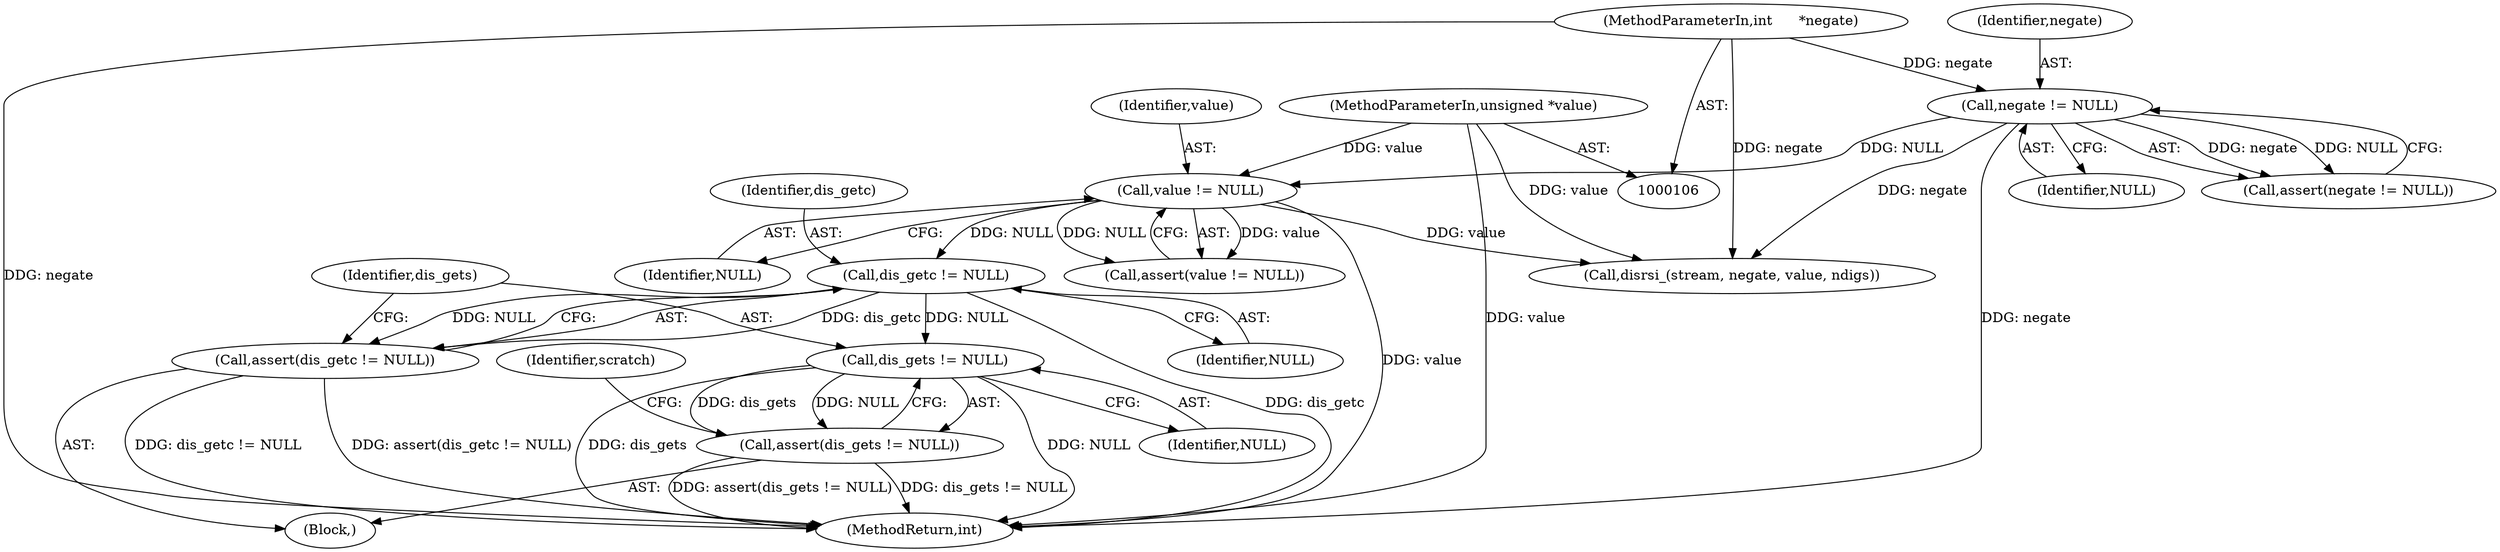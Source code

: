 digraph "0_torque_3ed749263abe3d69fa3626d142a5789dcb5a5684@API" {
"1000132" [label="(Call,dis_getc != NULL)"];
"1000122" [label="(Call,value != NULL)"];
"1000109" [label="(MethodParameterIn,unsigned *value)"];
"1000118" [label="(Call,negate != NULL)"];
"1000108" [label="(MethodParameterIn,int      *negate)"];
"1000131" [label="(Call,assert(dis_getc != NULL))"];
"1000136" [label="(Call,dis_gets != NULL)"];
"1000135" [label="(Call,assert(dis_gets != NULL))"];
"1000136" [label="(Call,dis_gets != NULL)"];
"1000135" [label="(Call,assert(dis_gets != NULL))"];
"1000377" [label="(MethodReturn,int)"];
"1000124" [label="(Identifier,NULL)"];
"1000133" [label="(Identifier,dis_getc)"];
"1000119" [label="(Identifier,negate)"];
"1000134" [label="(Identifier,NULL)"];
"1000138" [label="(Identifier,NULL)"];
"1000120" [label="(Identifier,NULL)"];
"1000123" [label="(Identifier,value)"];
"1000121" [label="(Call,assert(value != NULL))"];
"1000111" [label="(Block,)"];
"1000131" [label="(Call,assert(dis_getc != NULL))"];
"1000108" [label="(MethodParameterIn,int      *negate)"];
"1000117" [label="(Call,assert(negate != NULL))"];
"1000140" [label="(Identifier,scratch)"];
"1000122" [label="(Call,value != NULL)"];
"1000348" [label="(Call,disrsi_(stream, negate, value, ndigs))"];
"1000137" [label="(Identifier,dis_gets)"];
"1000118" [label="(Call,negate != NULL)"];
"1000109" [label="(MethodParameterIn,unsigned *value)"];
"1000132" [label="(Call,dis_getc != NULL)"];
"1000132" -> "1000131"  [label="AST: "];
"1000132" -> "1000134"  [label="CFG: "];
"1000133" -> "1000132"  [label="AST: "];
"1000134" -> "1000132"  [label="AST: "];
"1000131" -> "1000132"  [label="CFG: "];
"1000132" -> "1000377"  [label="DDG: dis_getc"];
"1000132" -> "1000131"  [label="DDG: dis_getc"];
"1000132" -> "1000131"  [label="DDG: NULL"];
"1000122" -> "1000132"  [label="DDG: NULL"];
"1000132" -> "1000136"  [label="DDG: NULL"];
"1000122" -> "1000121"  [label="AST: "];
"1000122" -> "1000124"  [label="CFG: "];
"1000123" -> "1000122"  [label="AST: "];
"1000124" -> "1000122"  [label="AST: "];
"1000121" -> "1000122"  [label="CFG: "];
"1000122" -> "1000377"  [label="DDG: value"];
"1000122" -> "1000121"  [label="DDG: value"];
"1000122" -> "1000121"  [label="DDG: NULL"];
"1000109" -> "1000122"  [label="DDG: value"];
"1000118" -> "1000122"  [label="DDG: NULL"];
"1000122" -> "1000348"  [label="DDG: value"];
"1000109" -> "1000106"  [label="AST: "];
"1000109" -> "1000377"  [label="DDG: value"];
"1000109" -> "1000348"  [label="DDG: value"];
"1000118" -> "1000117"  [label="AST: "];
"1000118" -> "1000120"  [label="CFG: "];
"1000119" -> "1000118"  [label="AST: "];
"1000120" -> "1000118"  [label="AST: "];
"1000117" -> "1000118"  [label="CFG: "];
"1000118" -> "1000377"  [label="DDG: negate"];
"1000118" -> "1000117"  [label="DDG: negate"];
"1000118" -> "1000117"  [label="DDG: NULL"];
"1000108" -> "1000118"  [label="DDG: negate"];
"1000118" -> "1000348"  [label="DDG: negate"];
"1000108" -> "1000106"  [label="AST: "];
"1000108" -> "1000377"  [label="DDG: negate"];
"1000108" -> "1000348"  [label="DDG: negate"];
"1000131" -> "1000111"  [label="AST: "];
"1000137" -> "1000131"  [label="CFG: "];
"1000131" -> "1000377"  [label="DDG: dis_getc != NULL"];
"1000131" -> "1000377"  [label="DDG: assert(dis_getc != NULL)"];
"1000136" -> "1000135"  [label="AST: "];
"1000136" -> "1000138"  [label="CFG: "];
"1000137" -> "1000136"  [label="AST: "];
"1000138" -> "1000136"  [label="AST: "];
"1000135" -> "1000136"  [label="CFG: "];
"1000136" -> "1000377"  [label="DDG: NULL"];
"1000136" -> "1000377"  [label="DDG: dis_gets"];
"1000136" -> "1000135"  [label="DDG: dis_gets"];
"1000136" -> "1000135"  [label="DDG: NULL"];
"1000135" -> "1000111"  [label="AST: "];
"1000140" -> "1000135"  [label="CFG: "];
"1000135" -> "1000377"  [label="DDG: assert(dis_gets != NULL)"];
"1000135" -> "1000377"  [label="DDG: dis_gets != NULL"];
}
